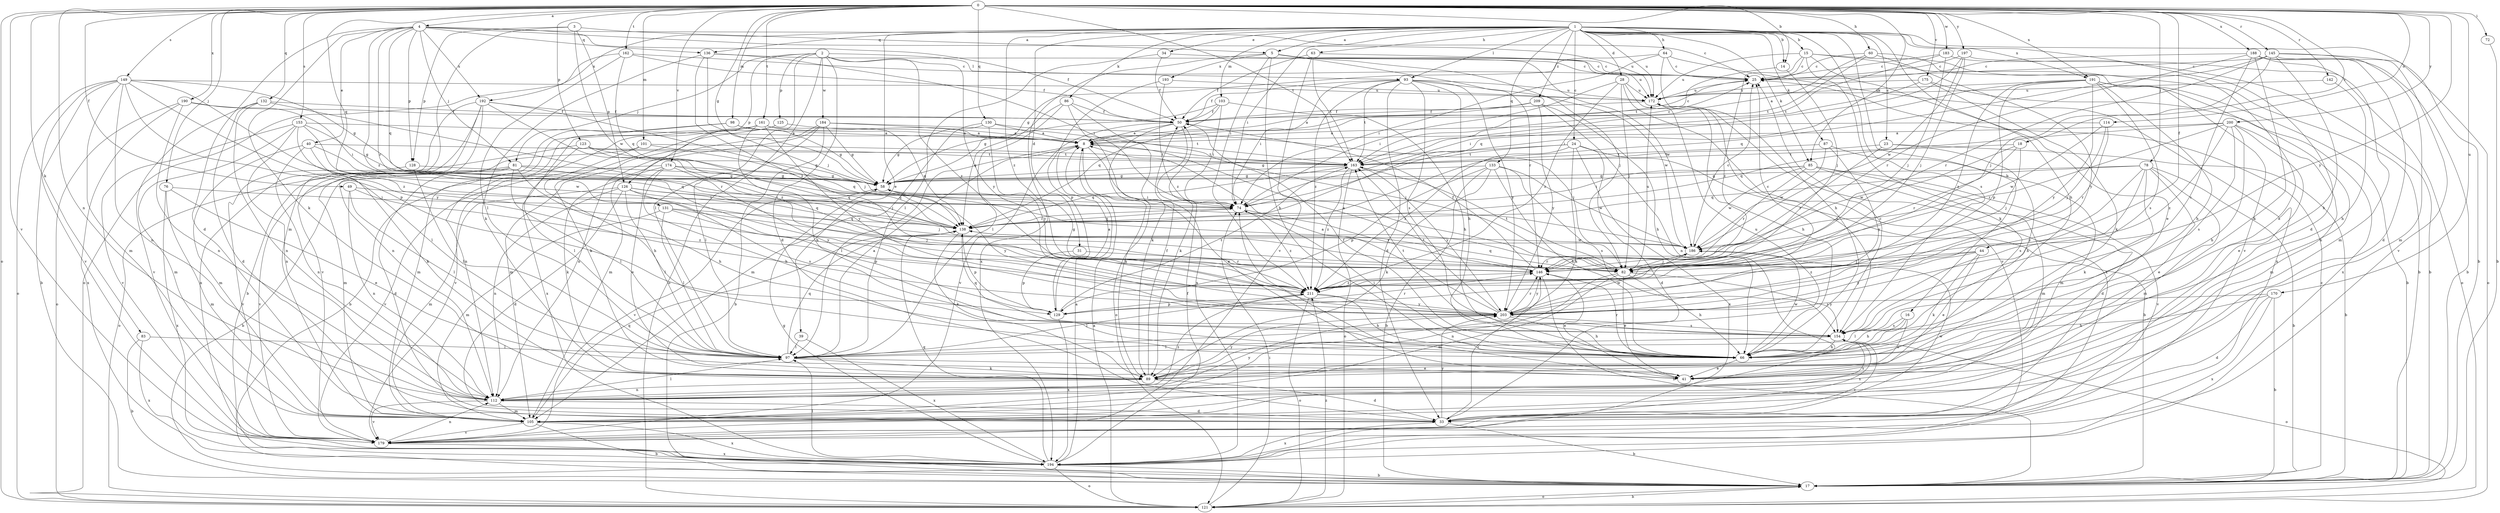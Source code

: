 strict digraph  {
0;
1;
2;
3;
4;
5;
8;
14;
15;
16;
17;
18;
23;
24;
25;
28;
31;
33;
34;
39;
40;
41;
44;
49;
50;
58;
60;
63;
64;
66;
72;
74;
76;
78;
81;
82;
83;
85;
86;
87;
89;
93;
97;
98;
101;
103;
105;
112;
114;
121;
123;
125;
126;
128;
129;
130;
131;
132;
133;
136;
138;
142;
145;
146;
149;
153;
154;
161;
162;
163;
170;
172;
174;
175;
179;
183;
184;
186;
188;
190;
191;
192;
193;
194;
197;
200;
203;
209;
211;
0 -> 4  [label=a];
0 -> 14  [label=b];
0 -> 18  [label=c];
0 -> 44  [label=f];
0 -> 49  [label=f];
0 -> 58  [label=g];
0 -> 60  [label=h];
0 -> 72  [label=i];
0 -> 76  [label=j];
0 -> 78  [label=j];
0 -> 83  [label=k];
0 -> 85  [label=k];
0 -> 98  [label=m];
0 -> 101  [label=m];
0 -> 112  [label=n];
0 -> 114  [label=o];
0 -> 121  [label=o];
0 -> 123  [label=p];
0 -> 130  [label=q];
0 -> 131  [label=q];
0 -> 132  [label=q];
0 -> 142  [label=r];
0 -> 145  [label=r];
0 -> 149  [label=s];
0 -> 153  [label=s];
0 -> 161  [label=t];
0 -> 162  [label=t];
0 -> 163  [label=t];
0 -> 170  [label=u];
0 -> 174  [label=v];
0 -> 175  [label=v];
0 -> 179  [label=v];
0 -> 183  [label=w];
0 -> 188  [label=x];
0 -> 190  [label=x];
0 -> 191  [label=x];
0 -> 197  [label=y];
0 -> 200  [label=y];
0 -> 203  [label=y];
1 -> 5  [label=a];
1 -> 14  [label=b];
1 -> 15  [label=b];
1 -> 16  [label=b];
1 -> 17  [label=b];
1 -> 23  [label=c];
1 -> 24  [label=c];
1 -> 28  [label=d];
1 -> 31  [label=d];
1 -> 33  [label=d];
1 -> 34  [label=e];
1 -> 39  [label=e];
1 -> 63  [label=h];
1 -> 64  [label=h];
1 -> 66  [label=h];
1 -> 74  [label=i];
1 -> 85  [label=k];
1 -> 86  [label=k];
1 -> 87  [label=k];
1 -> 93  [label=l];
1 -> 103  [label=m];
1 -> 133  [label=q];
1 -> 136  [label=q];
1 -> 154  [label=s];
1 -> 172  [label=u];
1 -> 191  [label=x];
1 -> 192  [label=x];
1 -> 209  [label=z];
1 -> 211  [label=z];
2 -> 33  [label=d];
2 -> 81  [label=j];
2 -> 93  [label=l];
2 -> 97  [label=l];
2 -> 121  [label=o];
2 -> 125  [label=p];
2 -> 126  [label=p];
2 -> 184  [label=w];
2 -> 203  [label=y];
2 -> 211  [label=z];
3 -> 5  [label=a];
3 -> 105  [label=m];
3 -> 126  [label=p];
3 -> 128  [label=p];
3 -> 186  [label=w];
4 -> 25  [label=c];
4 -> 33  [label=d];
4 -> 40  [label=e];
4 -> 50  [label=f];
4 -> 81  [label=j];
4 -> 89  [label=k];
4 -> 128  [label=p];
4 -> 136  [label=q];
4 -> 138  [label=q];
4 -> 146  [label=r];
4 -> 172  [label=u];
4 -> 192  [label=x];
4 -> 211  [label=z];
5 -> 66  [label=h];
5 -> 74  [label=i];
5 -> 82  [label=j];
5 -> 146  [label=r];
5 -> 172  [label=u];
5 -> 186  [label=w];
5 -> 193  [label=x];
5 -> 194  [label=x];
8 -> 25  [label=c];
8 -> 41  [label=e];
8 -> 89  [label=k];
8 -> 97  [label=l];
8 -> 163  [label=t];
14 -> 82  [label=j];
14 -> 163  [label=t];
15 -> 17  [label=b];
15 -> 25  [label=c];
15 -> 41  [label=e];
15 -> 89  [label=k];
15 -> 172  [label=u];
15 -> 179  [label=v];
15 -> 211  [label=z];
16 -> 41  [label=e];
16 -> 66  [label=h];
16 -> 97  [label=l];
16 -> 154  [label=s];
17 -> 25  [label=c];
17 -> 121  [label=o];
18 -> 82  [label=j];
18 -> 146  [label=r];
18 -> 163  [label=t];
18 -> 186  [label=w];
23 -> 17  [label=b];
23 -> 66  [label=h];
23 -> 146  [label=r];
23 -> 163  [label=t];
24 -> 17  [label=b];
24 -> 33  [label=d];
24 -> 58  [label=g];
24 -> 89  [label=k];
24 -> 163  [label=t];
24 -> 194  [label=x];
24 -> 211  [label=z];
25 -> 172  [label=u];
28 -> 74  [label=i];
28 -> 82  [label=j];
28 -> 172  [label=u];
28 -> 179  [label=v];
28 -> 194  [label=x];
28 -> 211  [label=z];
31 -> 129  [label=p];
31 -> 146  [label=r];
33 -> 17  [label=b];
33 -> 146  [label=r];
33 -> 154  [label=s];
33 -> 186  [label=w];
33 -> 194  [label=x];
33 -> 203  [label=y];
34 -> 25  [label=c];
34 -> 50  [label=f];
34 -> 97  [label=l];
39 -> 97  [label=l];
39 -> 194  [label=x];
40 -> 89  [label=k];
40 -> 105  [label=m];
40 -> 112  [label=n];
40 -> 138  [label=q];
40 -> 163  [label=t];
41 -> 74  [label=i];
44 -> 41  [label=e];
44 -> 82  [label=j];
44 -> 89  [label=k];
44 -> 203  [label=y];
44 -> 211  [label=z];
49 -> 74  [label=i];
49 -> 97  [label=l];
49 -> 112  [label=n];
49 -> 211  [label=z];
50 -> 8  [label=a];
50 -> 25  [label=c];
50 -> 89  [label=k];
50 -> 121  [label=o];
50 -> 179  [label=v];
58 -> 74  [label=i];
58 -> 179  [label=v];
58 -> 203  [label=y];
60 -> 8  [label=a];
60 -> 25  [label=c];
60 -> 41  [label=e];
60 -> 163  [label=t];
60 -> 203  [label=y];
63 -> 25  [label=c];
63 -> 50  [label=f];
63 -> 163  [label=t];
63 -> 179  [label=v];
64 -> 25  [label=c];
64 -> 58  [label=g];
64 -> 66  [label=h];
64 -> 74  [label=i];
64 -> 194  [label=x];
66 -> 25  [label=c];
66 -> 41  [label=e];
66 -> 50  [label=f];
66 -> 74  [label=i];
66 -> 146  [label=r];
66 -> 186  [label=w];
72 -> 17  [label=b];
74 -> 138  [label=q];
74 -> 146  [label=r];
74 -> 211  [label=z];
76 -> 41  [label=e];
76 -> 74  [label=i];
76 -> 105  [label=m];
76 -> 194  [label=x];
78 -> 17  [label=b];
78 -> 41  [label=e];
78 -> 58  [label=g];
78 -> 89  [label=k];
78 -> 105  [label=m];
78 -> 138  [label=q];
78 -> 154  [label=s];
78 -> 203  [label=y];
81 -> 17  [label=b];
81 -> 33  [label=d];
81 -> 58  [label=g];
81 -> 66  [label=h];
81 -> 97  [label=l];
81 -> 138  [label=q];
81 -> 179  [label=v];
82 -> 41  [label=e];
82 -> 66  [label=h];
82 -> 105  [label=m];
82 -> 112  [label=n];
82 -> 138  [label=q];
82 -> 154  [label=s];
82 -> 163  [label=t];
82 -> 172  [label=u];
83 -> 17  [label=b];
83 -> 97  [label=l];
83 -> 194  [label=x];
85 -> 33  [label=d];
85 -> 58  [label=g];
85 -> 74  [label=i];
85 -> 105  [label=m];
85 -> 146  [label=r];
85 -> 179  [label=v];
85 -> 186  [label=w];
86 -> 50  [label=f];
86 -> 89  [label=k];
86 -> 97  [label=l];
86 -> 138  [label=q];
86 -> 194  [label=x];
87 -> 105  [label=m];
87 -> 163  [label=t];
87 -> 186  [label=w];
87 -> 203  [label=y];
89 -> 33  [label=d];
89 -> 50  [label=f];
89 -> 112  [label=n];
89 -> 203  [label=y];
93 -> 33  [label=d];
93 -> 50  [label=f];
93 -> 66  [label=h];
93 -> 74  [label=i];
93 -> 154  [label=s];
93 -> 163  [label=t];
93 -> 172  [label=u];
93 -> 186  [label=w];
93 -> 203  [label=y];
93 -> 211  [label=z];
97 -> 8  [label=a];
97 -> 41  [label=e];
97 -> 89  [label=k];
97 -> 138  [label=q];
97 -> 172  [label=u];
98 -> 8  [label=a];
98 -> 17  [label=b];
98 -> 58  [label=g];
98 -> 105  [label=m];
101 -> 66  [label=h];
101 -> 105  [label=m];
101 -> 138  [label=q];
101 -> 163  [label=t];
103 -> 50  [label=f];
103 -> 58  [label=g];
103 -> 66  [label=h];
103 -> 74  [label=i];
103 -> 138  [label=q];
105 -> 17  [label=b];
105 -> 138  [label=q];
105 -> 179  [label=v];
105 -> 194  [label=x];
112 -> 33  [label=d];
112 -> 97  [label=l];
112 -> 105  [label=m];
112 -> 154  [label=s];
112 -> 179  [label=v];
112 -> 203  [label=y];
112 -> 211  [label=z];
114 -> 8  [label=a];
114 -> 82  [label=j];
114 -> 146  [label=r];
114 -> 186  [label=w];
121 -> 8  [label=a];
121 -> 17  [label=b];
121 -> 74  [label=i];
121 -> 211  [label=z];
123 -> 58  [label=g];
123 -> 82  [label=j];
123 -> 97  [label=l];
123 -> 121  [label=o];
123 -> 163  [label=t];
125 -> 8  [label=a];
125 -> 105  [label=m];
125 -> 179  [label=v];
126 -> 33  [label=d];
126 -> 74  [label=i];
126 -> 82  [label=j];
126 -> 97  [label=l];
126 -> 105  [label=m];
126 -> 112  [label=n];
126 -> 138  [label=q];
126 -> 154  [label=s];
128 -> 58  [label=g];
128 -> 97  [label=l];
128 -> 179  [label=v];
129 -> 8  [label=a];
129 -> 146  [label=r];
129 -> 163  [label=t];
129 -> 194  [label=x];
130 -> 8  [label=a];
130 -> 58  [label=g];
130 -> 82  [label=j];
130 -> 105  [label=m];
130 -> 203  [label=y];
131 -> 82  [label=j];
131 -> 97  [label=l];
131 -> 105  [label=m];
131 -> 129  [label=p];
131 -> 138  [label=q];
132 -> 33  [label=d];
132 -> 50  [label=f];
132 -> 112  [label=n];
132 -> 146  [label=r];
132 -> 179  [label=v];
133 -> 17  [label=b];
133 -> 58  [label=g];
133 -> 66  [label=h];
133 -> 89  [label=k];
133 -> 129  [label=p];
133 -> 154  [label=s];
133 -> 186  [label=w];
136 -> 25  [label=c];
136 -> 74  [label=i];
136 -> 82  [label=j];
136 -> 89  [label=k];
136 -> 211  [label=z];
138 -> 74  [label=i];
138 -> 89  [label=k];
138 -> 129  [label=p];
138 -> 186  [label=w];
142 -> 66  [label=h];
142 -> 172  [label=u];
145 -> 25  [label=c];
145 -> 66  [label=h];
145 -> 82  [label=j];
145 -> 105  [label=m];
145 -> 121  [label=o];
145 -> 138  [label=q];
145 -> 146  [label=r];
145 -> 179  [label=v];
146 -> 8  [label=a];
146 -> 17  [label=b];
146 -> 41  [label=e];
146 -> 50  [label=f];
146 -> 58  [label=g];
146 -> 203  [label=y];
146 -> 211  [label=z];
149 -> 17  [label=b];
149 -> 58  [label=g];
149 -> 105  [label=m];
149 -> 112  [label=n];
149 -> 121  [label=o];
149 -> 129  [label=p];
149 -> 172  [label=u];
149 -> 179  [label=v];
149 -> 203  [label=y];
149 -> 211  [label=z];
153 -> 8  [label=a];
153 -> 58  [label=g];
153 -> 97  [label=l];
153 -> 105  [label=m];
153 -> 112  [label=n];
153 -> 179  [label=v];
153 -> 186  [label=w];
154 -> 66  [label=h];
154 -> 97  [label=l];
154 -> 121  [label=o];
154 -> 138  [label=q];
154 -> 163  [label=t];
154 -> 179  [label=v];
161 -> 8  [label=a];
161 -> 66  [label=h];
161 -> 89  [label=k];
161 -> 112  [label=n];
161 -> 138  [label=q];
161 -> 163  [label=t];
161 -> 194  [label=x];
161 -> 203  [label=y];
162 -> 25  [label=c];
162 -> 50  [label=f];
162 -> 97  [label=l];
162 -> 121  [label=o];
162 -> 138  [label=q];
163 -> 58  [label=g];
163 -> 121  [label=o];
163 -> 138  [label=q];
163 -> 203  [label=y];
163 -> 211  [label=z];
170 -> 17  [label=b];
170 -> 33  [label=d];
170 -> 66  [label=h];
170 -> 194  [label=x];
170 -> 203  [label=y];
172 -> 50  [label=f];
172 -> 66  [label=h];
172 -> 154  [label=s];
174 -> 41  [label=e];
174 -> 58  [label=g];
174 -> 66  [label=h];
174 -> 89  [label=k];
174 -> 138  [label=q];
174 -> 179  [label=v];
174 -> 203  [label=y];
175 -> 74  [label=i];
175 -> 89  [label=k];
175 -> 172  [label=u];
175 -> 194  [label=x];
179 -> 112  [label=n];
179 -> 194  [label=x];
183 -> 17  [label=b];
183 -> 25  [label=c];
183 -> 82  [label=j];
183 -> 163  [label=t];
184 -> 8  [label=a];
184 -> 17  [label=b];
184 -> 58  [label=g];
184 -> 82  [label=j];
184 -> 97  [label=l];
184 -> 105  [label=m];
184 -> 112  [label=n];
186 -> 25  [label=c];
186 -> 82  [label=j];
186 -> 146  [label=r];
188 -> 17  [label=b];
188 -> 25  [label=c];
188 -> 33  [label=d];
188 -> 89  [label=k];
188 -> 105  [label=m];
188 -> 146  [label=r];
188 -> 154  [label=s];
190 -> 50  [label=f];
190 -> 74  [label=i];
190 -> 112  [label=n];
190 -> 121  [label=o];
190 -> 194  [label=x];
191 -> 17  [label=b];
191 -> 66  [label=h];
191 -> 74  [label=i];
191 -> 112  [label=n];
191 -> 129  [label=p];
191 -> 154  [label=s];
191 -> 172  [label=u];
191 -> 203  [label=y];
191 -> 211  [label=z];
192 -> 17  [label=b];
192 -> 50  [label=f];
192 -> 82  [label=j];
192 -> 112  [label=n];
192 -> 179  [label=v];
192 -> 194  [label=x];
192 -> 211  [label=z];
193 -> 129  [label=p];
193 -> 172  [label=u];
193 -> 211  [label=z];
194 -> 8  [label=a];
194 -> 17  [label=b];
194 -> 50  [label=f];
194 -> 58  [label=g];
194 -> 97  [label=l];
194 -> 121  [label=o];
194 -> 138  [label=q];
197 -> 25  [label=c];
197 -> 82  [label=j];
197 -> 121  [label=o];
197 -> 138  [label=q];
197 -> 186  [label=w];
200 -> 8  [label=a];
200 -> 41  [label=e];
200 -> 66  [label=h];
200 -> 105  [label=m];
200 -> 138  [label=q];
200 -> 146  [label=r];
200 -> 154  [label=s];
200 -> 211  [label=z];
203 -> 8  [label=a];
203 -> 66  [label=h];
203 -> 146  [label=r];
203 -> 154  [label=s];
203 -> 163  [label=t];
203 -> 186  [label=w];
209 -> 8  [label=a];
209 -> 50  [label=f];
209 -> 66  [label=h];
209 -> 112  [label=n];
209 -> 203  [label=y];
211 -> 25  [label=c];
211 -> 66  [label=h];
211 -> 97  [label=l];
211 -> 121  [label=o];
211 -> 129  [label=p];
211 -> 203  [label=y];
}
